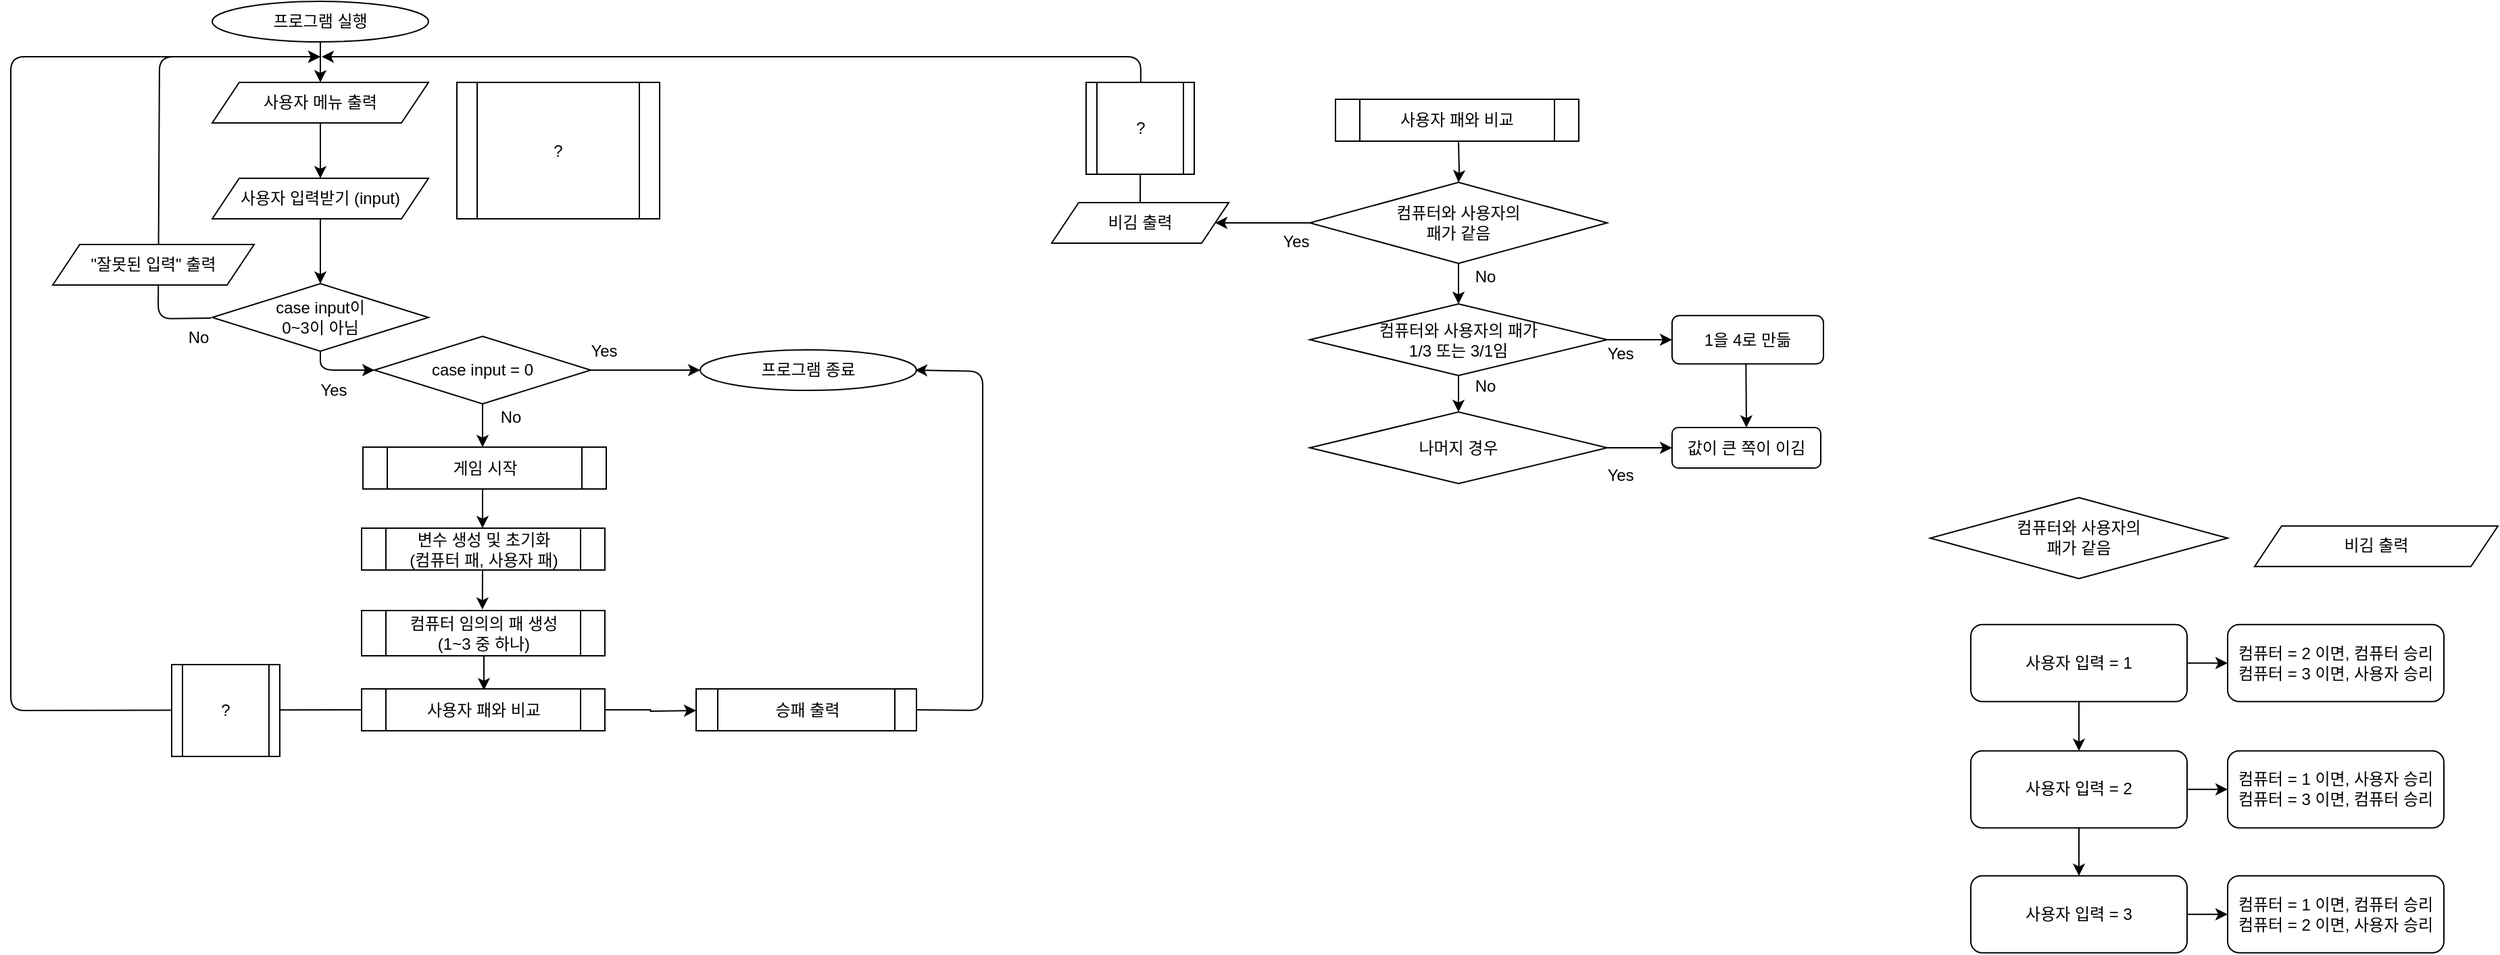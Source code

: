 <mxfile version="15.4.2" type="github">
  <diagram id="C5RBs43oDa-KdzZeNtuy" name="Page-1">
    <mxGraphModel dx="1666" dy="769" grid="1" gridSize="10" guides="1" tooltips="1" connect="1" arrows="1" fold="1" page="1" pageScale="1" pageWidth="827" pageHeight="1169" math="0" shadow="0">
      <root>
        <mxCell id="WIyWlLk6GJQsqaUBKTNV-0" />
        <mxCell id="WIyWlLk6GJQsqaUBKTNV-1" parent="WIyWlLk6GJQsqaUBKTNV-0" />
        <mxCell id="wrmkeq0CH1wcc1o3O_WX-75" value="" style="edgeStyle=orthogonalEdgeStyle;rounded=0;orthogonalLoop=1;jettySize=auto;html=1;" parent="WIyWlLk6GJQsqaUBKTNV-1" source="wrmkeq0CH1wcc1o3O_WX-0" target="wrmkeq0CH1wcc1o3O_WX-74" edge="1">
          <mxGeometry relative="1" as="geometry" />
        </mxCell>
        <mxCell id="wrmkeq0CH1wcc1o3O_WX-0" value="프로그램 실행" style="ellipse;whiteSpace=wrap;html=1;" parent="WIyWlLk6GJQsqaUBKTNV-1" vertex="1">
          <mxGeometry x="189" y="39" width="160" height="30" as="geometry" />
        </mxCell>
        <mxCell id="wrmkeq0CH1wcc1o3O_WX-3" value="&lt;font style=&quot;font-size: 12px&quot;&gt;case input이 &lt;br&gt;0~3이 아님&lt;br&gt;&lt;/font&gt;" style="rhombus;whiteSpace=wrap;html=1;" parent="WIyWlLk6GJQsqaUBKTNV-1" vertex="1">
          <mxGeometry x="189" y="248" width="160" height="50" as="geometry" />
        </mxCell>
        <mxCell id="wrmkeq0CH1wcc1o3O_WX-5" value="" style="endArrow=classic;html=1;" parent="WIyWlLk6GJQsqaUBKTNV-1" edge="1">
          <mxGeometry width="50" height="50" relative="1" as="geometry">
            <mxPoint x="188" y="273.5" as="sourcePoint" />
            <mxPoint x="269" y="80" as="targetPoint" />
            <Array as="points">
              <mxPoint x="149" y="274" />
              <mxPoint x="150" y="80" />
            </Array>
          </mxGeometry>
        </mxCell>
        <mxCell id="wrmkeq0CH1wcc1o3O_WX-12" value="" style="endArrow=classic;html=1;exitX=0.5;exitY=1;exitDx=0;exitDy=0;entryX=0;entryY=0.5;entryDx=0;entryDy=0;" parent="WIyWlLk6GJQsqaUBKTNV-1" source="wrmkeq0CH1wcc1o3O_WX-3" target="wrmkeq0CH1wcc1o3O_WX-44" edge="1">
          <mxGeometry width="50" height="50" relative="1" as="geometry">
            <mxPoint x="549" y="228" as="sourcePoint" />
            <mxPoint x="549" y="255" as="targetPoint" />
            <Array as="points">
              <mxPoint x="269" y="312" />
            </Array>
          </mxGeometry>
        </mxCell>
        <mxCell id="wrmkeq0CH1wcc1o3O_WX-13" value="" style="endArrow=classic;html=1;exitX=0.5;exitY=1;exitDx=0;exitDy=0;entryX=0.5;entryY=0;entryDx=0;entryDy=0;" parent="WIyWlLk6GJQsqaUBKTNV-1" edge="1">
          <mxGeometry width="50" height="50" relative="1" as="geometry">
            <mxPoint x="389.0" y="336" as="sourcePoint" />
            <mxPoint x="389" y="369" as="targetPoint" />
            <Array as="points" />
          </mxGeometry>
        </mxCell>
        <mxCell id="wrmkeq0CH1wcc1o3O_WX-27" value="No" style="text;html=1;strokeColor=none;fillColor=none;align=center;verticalAlign=middle;whiteSpace=wrap;rounded=0;" parent="WIyWlLk6GJQsqaUBKTNV-1" vertex="1">
          <mxGeometry x="159" y="278" width="40" height="20" as="geometry" />
        </mxCell>
        <mxCell id="wrmkeq0CH1wcc1o3O_WX-34" value="Yes" style="text;html=1;strokeColor=none;fillColor=none;align=center;verticalAlign=middle;whiteSpace=wrap;rounded=0;" parent="WIyWlLk6GJQsqaUBKTNV-1" vertex="1">
          <mxGeometry x="259" y="317" width="40" height="20" as="geometry" />
        </mxCell>
        <mxCell id="wrmkeq0CH1wcc1o3O_WX-35" value="Yes" style="text;html=1;strokeColor=none;fillColor=none;align=center;verticalAlign=middle;whiteSpace=wrap;rounded=0;" parent="WIyWlLk6GJQsqaUBKTNV-1" vertex="1">
          <mxGeometry x="459" y="288" width="40" height="20" as="geometry" />
        </mxCell>
        <mxCell id="wrmkeq0CH1wcc1o3O_WX-44" value="case input = 0" style="rhombus;whiteSpace=wrap;html=1;" parent="WIyWlLk6GJQsqaUBKTNV-1" vertex="1">
          <mxGeometry x="309" y="287" width="160" height="50" as="geometry" />
        </mxCell>
        <mxCell id="wrmkeq0CH1wcc1o3O_WX-49" value="No" style="text;html=1;strokeColor=none;fillColor=none;align=center;verticalAlign=middle;whiteSpace=wrap;rounded=0;" parent="WIyWlLk6GJQsqaUBKTNV-1" vertex="1">
          <mxGeometry x="390" y="337" width="40" height="20" as="geometry" />
        </mxCell>
        <mxCell id="wrmkeq0CH1wcc1o3O_WX-50" value="" style="endArrow=classic;html=1;exitX=1;exitY=0.5;exitDx=0;exitDy=0;entryX=0;entryY=0.5;entryDx=0;entryDy=0;" parent="WIyWlLk6GJQsqaUBKTNV-1" edge="1" target="wrmkeq0CH1wcc1o3O_WX-53">
          <mxGeometry width="50" height="50" relative="1" as="geometry">
            <mxPoint x="469" y="312" as="sourcePoint" />
            <mxPoint x="699" y="312" as="targetPoint" />
            <Array as="points">
              <mxPoint x="509" y="312" />
            </Array>
          </mxGeometry>
        </mxCell>
        <mxCell id="wrmkeq0CH1wcc1o3O_WX-53" value="프로그램 종료" style="ellipse;whiteSpace=wrap;html=1;" parent="WIyWlLk6GJQsqaUBKTNV-1" vertex="1">
          <mxGeometry x="550" y="297" width="160" height="30" as="geometry" />
        </mxCell>
        <mxCell id="wrmkeq0CH1wcc1o3O_WX-60" value="" style="endArrow=classic;html=1;exitX=0;exitY=0.5;exitDx=0;exitDy=0;" parent="WIyWlLk6GJQsqaUBKTNV-1" source="9fOu5umkdslqVChfXTIq-45" edge="1">
          <mxGeometry width="50" height="50" relative="1" as="geometry">
            <mxPoint x="509" y="681" as="sourcePoint" />
            <mxPoint x="269" y="80" as="targetPoint" />
            <Array as="points">
              <mxPoint x="40" y="564" />
              <mxPoint x="40" y="388" />
              <mxPoint x="40" y="80" />
              <mxPoint x="180" y="80" />
            </Array>
          </mxGeometry>
        </mxCell>
        <mxCell id="9fOu5umkdslqVChfXTIq-42" value="" style="edgeStyle=orthogonalEdgeStyle;rounded=0;orthogonalLoop=1;jettySize=auto;html=1;entryX=0.493;entryY=-0.006;entryDx=0;entryDy=0;entryPerimeter=0;" edge="1" parent="WIyWlLk6GJQsqaUBKTNV-1">
          <mxGeometry relative="1" as="geometry">
            <mxPoint x="389" y="459" as="sourcePoint" />
            <mxPoint x="388.88" y="489.296" as="targetPoint" />
          </mxGeometry>
        </mxCell>
        <mxCell id="9fOu5umkdslqVChfXTIq-39" value="" style="edgeStyle=orthogonalEdgeStyle;rounded=0;orthogonalLoop=1;jettySize=auto;html=1;" edge="1" parent="WIyWlLk6GJQsqaUBKTNV-1" source="wrmkeq0CH1wcc1o3O_WX-74" target="9fOu5umkdslqVChfXTIq-10">
          <mxGeometry relative="1" as="geometry" />
        </mxCell>
        <mxCell id="wrmkeq0CH1wcc1o3O_WX-74" value="사용자 메뉴 출력" style="shape=parallelogram;perimeter=parallelogramPerimeter;whiteSpace=wrap;html=1;fixedSize=1;" parent="WIyWlLk6GJQsqaUBKTNV-1" vertex="1">
          <mxGeometry x="189" y="99" width="160" height="30" as="geometry" />
        </mxCell>
        <mxCell id="wrmkeq0CH1wcc1o3O_WX-92" value="" style="endArrow=classic;html=1;exitX=1;exitY=0.5;exitDx=0;exitDy=0;" parent="WIyWlLk6GJQsqaUBKTNV-1" source="9fOu5umkdslqVChfXTIq-81" edge="1">
          <mxGeometry width="50" height="50" relative="1" as="geometry">
            <mxPoint x="713" y="564" as="sourcePoint" />
            <mxPoint x="709" y="312" as="targetPoint" />
            <Array as="points">
              <mxPoint x="759" y="564" />
              <mxPoint x="759" y="313" />
            </Array>
          </mxGeometry>
        </mxCell>
        <mxCell id="wrmkeq0CH1wcc1o3O_WX-98" value="" style="endArrow=classic;html=1;exitX=0.5;exitY=1;exitDx=0;exitDy=0;entryX=0.5;entryY=0;entryDx=0;entryDy=0;" parent="WIyWlLk6GJQsqaUBKTNV-1" edge="1">
          <mxGeometry width="50" height="50" relative="1" as="geometry">
            <mxPoint x="389" y="399" as="sourcePoint" />
            <mxPoint x="389" y="429" as="targetPoint" />
            <Array as="points" />
          </mxGeometry>
        </mxCell>
        <mxCell id="wrmkeq0CH1wcc1o3O_WX-101" value="" style="endArrow=classic;html=1;exitX=0.5;exitY=1;exitDx=0;exitDy=0;entryX=0.5;entryY=0;entryDx=0;entryDy=0;" parent="WIyWlLk6GJQsqaUBKTNV-1" edge="1">
          <mxGeometry width="50" height="50" relative="1" as="geometry">
            <mxPoint x="390" y="523.5" as="sourcePoint" />
            <mxPoint x="390" y="549" as="targetPoint" />
            <Array as="points" />
          </mxGeometry>
        </mxCell>
        <mxCell id="9fOu5umkdslqVChfXTIq-38" value="" style="edgeStyle=orthogonalEdgeStyle;rounded=0;orthogonalLoop=1;jettySize=auto;html=1;" edge="1" parent="WIyWlLk6GJQsqaUBKTNV-1" source="9fOu5umkdslqVChfXTIq-10" target="wrmkeq0CH1wcc1o3O_WX-3">
          <mxGeometry relative="1" as="geometry" />
        </mxCell>
        <mxCell id="9fOu5umkdslqVChfXTIq-10" value="사용자 입력받기 (input)" style="shape=parallelogram;perimeter=parallelogramPerimeter;whiteSpace=wrap;html=1;fixedSize=1;" vertex="1" parent="WIyWlLk6GJQsqaUBKTNV-1">
          <mxGeometry x="189" y="170" width="160" height="30" as="geometry" />
        </mxCell>
        <mxCell id="9fOu5umkdslqVChfXTIq-18" value="&quot;잘못된 입력&quot; 출력" style="shape=parallelogram;perimeter=parallelogramPerimeter;whiteSpace=wrap;html=1;fixedSize=1;" vertex="1" parent="WIyWlLk6GJQsqaUBKTNV-1">
          <mxGeometry x="71" y="219" width="149" height="30" as="geometry" />
        </mxCell>
        <mxCell id="9fOu5umkdslqVChfXTIq-25" value="" style="edgeStyle=orthogonalEdgeStyle;rounded=0;orthogonalLoop=1;jettySize=auto;html=1;" edge="1" parent="WIyWlLk6GJQsqaUBKTNV-1" source="9fOu5umkdslqVChfXTIq-19" target="9fOu5umkdslqVChfXTIq-20">
          <mxGeometry relative="1" as="geometry" />
        </mxCell>
        <mxCell id="9fOu5umkdslqVChfXTIq-27" value="" style="edgeStyle=orthogonalEdgeStyle;rounded=0;orthogonalLoop=1;jettySize=auto;html=1;" edge="1" parent="WIyWlLk6GJQsqaUBKTNV-1" source="9fOu5umkdslqVChfXTIq-19" target="9fOu5umkdslqVChfXTIq-22">
          <mxGeometry relative="1" as="geometry" />
        </mxCell>
        <mxCell id="9fOu5umkdslqVChfXTIq-19" value="사용자 입력 = 1" style="rounded=1;whiteSpace=wrap;html=1;" vertex="1" parent="WIyWlLk6GJQsqaUBKTNV-1">
          <mxGeometry x="1490" y="500.38" width="160" height="57" as="geometry" />
        </mxCell>
        <mxCell id="9fOu5umkdslqVChfXTIq-26" value="" style="edgeStyle=orthogonalEdgeStyle;rounded=0;orthogonalLoop=1;jettySize=auto;html=1;" edge="1" parent="WIyWlLk6GJQsqaUBKTNV-1" source="9fOu5umkdslqVChfXTIq-20" target="9fOu5umkdslqVChfXTIq-21">
          <mxGeometry relative="1" as="geometry" />
        </mxCell>
        <mxCell id="9fOu5umkdslqVChfXTIq-28" value="" style="edgeStyle=orthogonalEdgeStyle;rounded=0;orthogonalLoop=1;jettySize=auto;html=1;" edge="1" parent="WIyWlLk6GJQsqaUBKTNV-1" source="9fOu5umkdslqVChfXTIq-20" target="9fOu5umkdslqVChfXTIq-23">
          <mxGeometry relative="1" as="geometry" />
        </mxCell>
        <mxCell id="9fOu5umkdslqVChfXTIq-20" value="사용자 입력 = 2" style="rounded=1;whiteSpace=wrap;html=1;" vertex="1" parent="WIyWlLk6GJQsqaUBKTNV-1">
          <mxGeometry x="1490" y="593.88" width="160" height="57" as="geometry" />
        </mxCell>
        <mxCell id="9fOu5umkdslqVChfXTIq-31" value="" style="edgeStyle=orthogonalEdgeStyle;rounded=0;orthogonalLoop=1;jettySize=auto;html=1;" edge="1" parent="WIyWlLk6GJQsqaUBKTNV-1" source="9fOu5umkdslqVChfXTIq-21" target="9fOu5umkdslqVChfXTIq-24">
          <mxGeometry relative="1" as="geometry" />
        </mxCell>
        <mxCell id="9fOu5umkdslqVChfXTIq-21" value="사용자 입력 = 3" style="rounded=1;whiteSpace=wrap;html=1;" vertex="1" parent="WIyWlLk6GJQsqaUBKTNV-1">
          <mxGeometry x="1490" y="686.38" width="160" height="57" as="geometry" />
        </mxCell>
        <mxCell id="9fOu5umkdslqVChfXTIq-22" value="컴퓨터 = 2 이면, 컴퓨터 승리&lt;br&gt;컴퓨터 = 3 이면, 사용자 승리" style="rounded=1;whiteSpace=wrap;html=1;" vertex="1" parent="WIyWlLk6GJQsqaUBKTNV-1">
          <mxGeometry x="1680" y="500.38" width="160" height="57" as="geometry" />
        </mxCell>
        <mxCell id="9fOu5umkdslqVChfXTIq-23" value="컴퓨터 = 1 이면, 사용자 승리&lt;br&gt;컴퓨터 = 3 이면, 컴퓨터 승리" style="rounded=1;whiteSpace=wrap;html=1;" vertex="1" parent="WIyWlLk6GJQsqaUBKTNV-1">
          <mxGeometry x="1680" y="593.88" width="160" height="57" as="geometry" />
        </mxCell>
        <mxCell id="9fOu5umkdslqVChfXTIq-24" value="컴퓨터 = 1 이면, 컴퓨터 승리&lt;br&gt;컴퓨터 = 2 이면, 사용자 승리" style="rounded=1;whiteSpace=wrap;html=1;" vertex="1" parent="WIyWlLk6GJQsqaUBKTNV-1">
          <mxGeometry x="1680" y="686.38" width="160" height="57" as="geometry" />
        </mxCell>
        <mxCell id="9fOu5umkdslqVChfXTIq-32" value="컴퓨터와 사용자의&lt;br&gt;패가 같음" style="rhombus;whiteSpace=wrap;html=1;" vertex="1" parent="WIyWlLk6GJQsqaUBKTNV-1">
          <mxGeometry x="1460" y="406.38" width="220" height="60" as="geometry" />
        </mxCell>
        <mxCell id="9fOu5umkdslqVChfXTIq-33" value="비김 출력" style="shape=parallelogram;perimeter=parallelogramPerimeter;whiteSpace=wrap;html=1;fixedSize=1;" vertex="1" parent="WIyWlLk6GJQsqaUBKTNV-1">
          <mxGeometry x="1700" y="427.38" width="180" height="30" as="geometry" />
        </mxCell>
        <mxCell id="9fOu5umkdslqVChfXTIq-80" value="" style="edgeStyle=orthogonalEdgeStyle;rounded=0;orthogonalLoop=1;jettySize=auto;html=1;" edge="1" parent="WIyWlLk6GJQsqaUBKTNV-1" source="9fOu5umkdslqVChfXTIq-45">
          <mxGeometry relative="1" as="geometry">
            <mxPoint x="547" y="564" as="targetPoint" />
          </mxGeometry>
        </mxCell>
        <mxCell id="9fOu5umkdslqVChfXTIq-45" value="사용자 패와 비교" style="shape=process;whiteSpace=wrap;html=1;backgroundOutline=1;" vertex="1" parent="WIyWlLk6GJQsqaUBKTNV-1">
          <mxGeometry x="299.5" y="548" width="180" height="31" as="geometry" />
        </mxCell>
        <mxCell id="9fOu5umkdslqVChfXTIq-46" value="&lt;span&gt;게임 시작&lt;/span&gt;" style="shape=process;whiteSpace=wrap;html=1;backgroundOutline=1;" vertex="1" parent="WIyWlLk6GJQsqaUBKTNV-1">
          <mxGeometry x="300.5" y="369" width="180" height="31" as="geometry" />
        </mxCell>
        <mxCell id="9fOu5umkdslqVChfXTIq-47" value="변수 생성 및 초기화&lt;br&gt;(컴퓨터 패, 사용자 패)" style="shape=process;whiteSpace=wrap;html=1;backgroundOutline=1;" vertex="1" parent="WIyWlLk6GJQsqaUBKTNV-1">
          <mxGeometry x="299.5" y="429" width="180" height="31" as="geometry" />
        </mxCell>
        <mxCell id="9fOu5umkdslqVChfXTIq-48" value="컴퓨터 임의의 패 생성&lt;br&gt;(1~3 중 하나)" style="shape=process;whiteSpace=wrap;html=1;backgroundOutline=1;" vertex="1" parent="WIyWlLk6GJQsqaUBKTNV-1">
          <mxGeometry x="299.5" y="490" width="180" height="33.5" as="geometry" />
        </mxCell>
        <mxCell id="9fOu5umkdslqVChfXTIq-49" value="&lt;span&gt;?&lt;/span&gt;" style="shape=process;whiteSpace=wrap;html=1;backgroundOutline=1;" vertex="1" parent="WIyWlLk6GJQsqaUBKTNV-1">
          <mxGeometry x="370" y="99" width="150" height="101" as="geometry" />
        </mxCell>
        <mxCell id="9fOu5umkdslqVChfXTIq-51" value="" style="edgeStyle=orthogonalEdgeStyle;rounded=0;orthogonalLoop=1;jettySize=auto;html=1;" edge="1" parent="WIyWlLk6GJQsqaUBKTNV-1" target="9fOu5umkdslqVChfXTIq-55">
          <mxGeometry relative="1" as="geometry">
            <mxPoint x="1111" y="143" as="sourcePoint" />
          </mxGeometry>
        </mxCell>
        <mxCell id="9fOu5umkdslqVChfXTIq-52" value="Yes" style="text;html=1;strokeColor=none;fillColor=none;align=center;verticalAlign=middle;whiteSpace=wrap;rounded=0;" vertex="1" parent="WIyWlLk6GJQsqaUBKTNV-1">
          <mxGeometry x="971" y="206" width="40" height="21" as="geometry" />
        </mxCell>
        <mxCell id="9fOu5umkdslqVChfXTIq-53" value="" style="endArrow=classic;html=1;exitX=0.488;exitY=0.996;exitDx=0;exitDy=0;entryX=0.5;entryY=0;entryDx=0;entryDy=0;exitPerimeter=0;" edge="1" parent="WIyWlLk6GJQsqaUBKTNV-1" source="9fOu5umkdslqVChfXTIq-66" target="9fOu5umkdslqVChfXTIq-60">
          <mxGeometry width="50" height="50" relative="1" as="geometry">
            <mxPoint x="1379.0" y="291" as="sourcePoint" />
            <mxPoint x="1411" y="481" as="targetPoint" />
            <Array as="points" />
          </mxGeometry>
        </mxCell>
        <mxCell id="9fOu5umkdslqVChfXTIq-54" value="" style="edgeStyle=orthogonalEdgeStyle;rounded=0;orthogonalLoop=1;jettySize=auto;html=1;" edge="1" parent="WIyWlLk6GJQsqaUBKTNV-1" source="9fOu5umkdslqVChfXTIq-55" target="9fOu5umkdslqVChfXTIq-58">
          <mxGeometry relative="1" as="geometry" />
        </mxCell>
        <mxCell id="9fOu5umkdslqVChfXTIq-55" value="컴퓨터와 사용자의&lt;br&gt;패가 같음" style="rhombus;whiteSpace=wrap;html=1;" vertex="1" parent="WIyWlLk6GJQsqaUBKTNV-1">
          <mxGeometry x="1001" y="173" width="220" height="60" as="geometry" />
        </mxCell>
        <mxCell id="9fOu5umkdslqVChfXTIq-57" value="" style="edgeStyle=orthogonalEdgeStyle;rounded=0;orthogonalLoop=1;jettySize=auto;html=1;entryX=0;entryY=0.5;entryDx=0;entryDy=0;exitX=1;exitY=0.5;exitDx=0;exitDy=0;" edge="1" parent="WIyWlLk6GJQsqaUBKTNV-1" source="9fOu5umkdslqVChfXTIq-58" target="9fOu5umkdslqVChfXTIq-66">
          <mxGeometry relative="1" as="geometry">
            <mxPoint x="1260" y="291" as="targetPoint" />
            <Array as="points">
              <mxPoint x="1231" y="290" />
              <mxPoint x="1231" y="290" />
            </Array>
          </mxGeometry>
        </mxCell>
        <mxCell id="9fOu5umkdslqVChfXTIq-58" value="컴퓨터와 사용자의 패가 &lt;br&gt;1/3 또는 3/1임" style="rhombus;whiteSpace=wrap;html=1;" vertex="1" parent="WIyWlLk6GJQsqaUBKTNV-1">
          <mxGeometry x="1001" y="263" width="220" height="53" as="geometry" />
        </mxCell>
        <mxCell id="9fOu5umkdslqVChfXTIq-59" value="No" style="text;html=1;strokeColor=none;fillColor=none;align=center;verticalAlign=middle;whiteSpace=wrap;rounded=0;" vertex="1" parent="WIyWlLk6GJQsqaUBKTNV-1">
          <mxGeometry x="1111" y="233" width="40" height="20" as="geometry" />
        </mxCell>
        <mxCell id="9fOu5umkdslqVChfXTIq-60" value="값이 큰 쪽이 이김" style="rounded=1;whiteSpace=wrap;html=1;" vertex="1" parent="WIyWlLk6GJQsqaUBKTNV-1">
          <mxGeometry x="1269" y="354.5" width="110" height="30" as="geometry" />
        </mxCell>
        <mxCell id="9fOu5umkdslqVChfXTIq-61" value="Yes" style="text;html=1;strokeColor=none;fillColor=none;align=center;verticalAlign=middle;whiteSpace=wrap;rounded=0;" vertex="1" parent="WIyWlLk6GJQsqaUBKTNV-1">
          <mxGeometry x="1211" y="289" width="40" height="21" as="geometry" />
        </mxCell>
        <mxCell id="9fOu5umkdslqVChfXTIq-62" value="Yes" style="text;html=1;strokeColor=none;fillColor=none;align=center;verticalAlign=middle;whiteSpace=wrap;rounded=0;" vertex="1" parent="WIyWlLk6GJQsqaUBKTNV-1">
          <mxGeometry x="1211" y="379" width="40" height="21" as="geometry" />
        </mxCell>
        <mxCell id="9fOu5umkdslqVChfXTIq-63" value="No" style="text;html=1;strokeColor=none;fillColor=none;align=center;verticalAlign=middle;whiteSpace=wrap;rounded=0;" vertex="1" parent="WIyWlLk6GJQsqaUBKTNV-1">
          <mxGeometry x="1111" y="314" width="40" height="20" as="geometry" />
        </mxCell>
        <mxCell id="9fOu5umkdslqVChfXTIq-64" value="비김 출력" style="shape=parallelogram;perimeter=parallelogramPerimeter;whiteSpace=wrap;html=1;fixedSize=1;" vertex="1" parent="WIyWlLk6GJQsqaUBKTNV-1">
          <mxGeometry x="810" y="188" width="131" height="30" as="geometry" />
        </mxCell>
        <mxCell id="9fOu5umkdslqVChfXTIq-65" value="나머지 경우" style="rhombus;whiteSpace=wrap;html=1;" vertex="1" parent="WIyWlLk6GJQsqaUBKTNV-1">
          <mxGeometry x="1001" y="343" width="220" height="53" as="geometry" />
        </mxCell>
        <mxCell id="9fOu5umkdslqVChfXTIq-66" value="1을 4로 만듦" style="rounded=1;whiteSpace=wrap;html=1;" vertex="1" parent="WIyWlLk6GJQsqaUBKTNV-1">
          <mxGeometry x="1269" y="271.63" width="112" height="35.75" as="geometry" />
        </mxCell>
        <mxCell id="9fOu5umkdslqVChfXTIq-67" value="" style="endArrow=classic;html=1;exitX=0.5;exitY=1;exitDx=0;exitDy=0;entryX=0.5;entryY=0;entryDx=0;entryDy=0;" edge="1" parent="WIyWlLk6GJQsqaUBKTNV-1" source="9fOu5umkdslqVChfXTIq-58" target="9fOu5umkdslqVChfXTIq-65">
          <mxGeometry width="50" height="50" relative="1" as="geometry">
            <mxPoint x="1121" y="101" as="sourcePoint" />
            <mxPoint x="1121" y="131" as="targetPoint" />
            <Array as="points" />
          </mxGeometry>
        </mxCell>
        <mxCell id="9fOu5umkdslqVChfXTIq-68" value="" style="edgeStyle=orthogonalEdgeStyle;rounded=0;orthogonalLoop=1;jettySize=auto;html=1;entryX=0;entryY=0.5;entryDx=0;entryDy=0;exitX=1;exitY=0.5;exitDx=0;exitDy=0;" edge="1" parent="WIyWlLk6GJQsqaUBKTNV-1" source="9fOu5umkdslqVChfXTIq-65" target="9fOu5umkdslqVChfXTIq-60">
          <mxGeometry relative="1" as="geometry">
            <mxPoint x="1221" y="374" as="sourcePoint" />
            <mxPoint x="1260.05" y="377.38" as="targetPoint" />
            <Array as="points" />
          </mxGeometry>
        </mxCell>
        <mxCell id="9fOu5umkdslqVChfXTIq-70" value="사용자 패와 비교" style="shape=process;whiteSpace=wrap;html=1;backgroundOutline=1;" vertex="1" parent="WIyWlLk6GJQsqaUBKTNV-1">
          <mxGeometry x="1020" y="111.5" width="180" height="31" as="geometry" />
        </mxCell>
        <mxCell id="9fOu5umkdslqVChfXTIq-72" value="" style="endArrow=classic;html=1;exitX=0.5;exitY=0;exitDx=0;exitDy=0;" edge="1" parent="WIyWlLk6GJQsqaUBKTNV-1" source="9fOu5umkdslqVChfXTIq-64">
          <mxGeometry width="50" height="50" relative="1" as="geometry">
            <mxPoint x="309.5" y="573.5" as="sourcePoint" />
            <mxPoint x="270" y="80" as="targetPoint" />
            <Array as="points">
              <mxPoint x="876" y="80" />
              <mxPoint x="840" y="80" />
              <mxPoint x="490" y="80" />
            </Array>
          </mxGeometry>
        </mxCell>
        <mxCell id="9fOu5umkdslqVChfXTIq-76" value="" style="endArrow=classic;html=1;exitX=0;exitY=0.5;exitDx=0;exitDy=0;entryX=1;entryY=0.5;entryDx=0;entryDy=0;" edge="1" parent="WIyWlLk6GJQsqaUBKTNV-1" source="9fOu5umkdslqVChfXTIq-55" target="9fOu5umkdslqVChfXTIq-64">
          <mxGeometry width="50" height="50" relative="1" as="geometry">
            <mxPoint x="419" y="-98.5" as="sourcePoint" />
            <mxPoint x="511" y="-98.5" as="targetPoint" />
            <Array as="points" />
          </mxGeometry>
        </mxCell>
        <mxCell id="9fOu5umkdslqVChfXTIq-77" value="&lt;span&gt;?&lt;/span&gt;" style="shape=process;whiteSpace=wrap;html=1;backgroundOutline=1;" vertex="1" parent="WIyWlLk6GJQsqaUBKTNV-1">
          <mxGeometry x="159" y="530" width="80" height="68" as="geometry" />
        </mxCell>
        <mxCell id="9fOu5umkdslqVChfXTIq-78" value="&lt;span&gt;?&lt;/span&gt;" style="shape=process;whiteSpace=wrap;html=1;backgroundOutline=1;" vertex="1" parent="WIyWlLk6GJQsqaUBKTNV-1">
          <mxGeometry x="835.5" y="99" width="80" height="68" as="geometry" />
        </mxCell>
        <mxCell id="9fOu5umkdslqVChfXTIq-81" value="승패 출력" style="shape=process;whiteSpace=wrap;html=1;backgroundOutline=1;" vertex="1" parent="WIyWlLk6GJQsqaUBKTNV-1">
          <mxGeometry x="547" y="548" width="163" height="31" as="geometry" />
        </mxCell>
      </root>
    </mxGraphModel>
  </diagram>
</mxfile>
